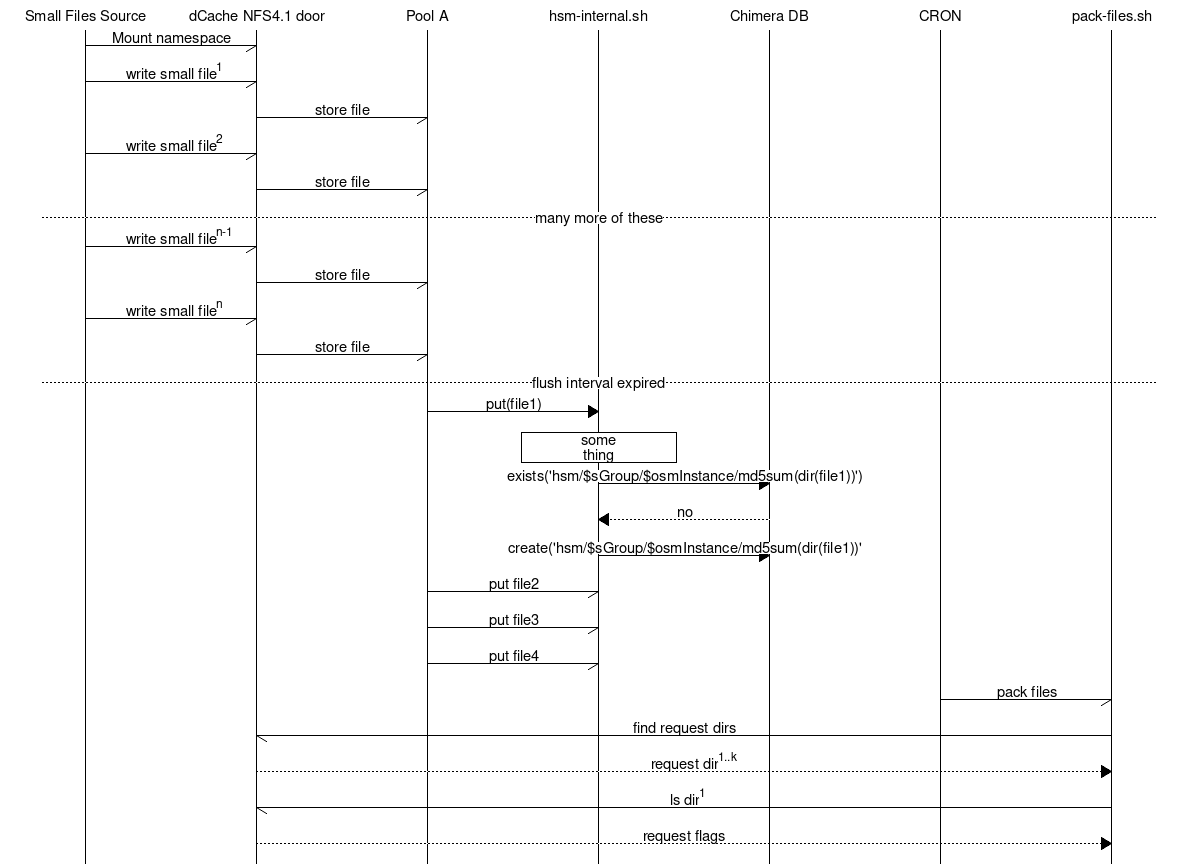 msc {
    hscale = 2;
    
    source  [ label="Small Files Source"],
    nfs     [ label="dCache NFS4.1 door"],
    poola   [ label="Pool A"],
    hsm     [ label="hsm-internal.sh"],
    chimera [ label="Chimera DB"],
    cron    [ label="CRON"],
    pack    [ label="pack-files.sh"];

    source->nfs  [ label = "Mount namespace" ];

    source->nfs  [ label = "write small file", ID="1" ];
    nfs->poola   [ label = "store file" ];
    source->nfs  [ label = "write small file", ID="2" ];
    nfs->poola   [ label = "store file" ];

    ---          [ label = "many more of these"];

    source->nfs  [ label = "write small file", ID="n-1" ];
    nfs->poola   [ label = "store file" ];
    source->nfs  [ label = "write small file", ID="n" ];
    nfs->poola   [ label = "store file" ];

    ---          [ label = "flush interval expired"];

    poola=>hsm   [ label = "put(file1)"];
    hsm box hsm  [ label = "some\nthing"];
    hsm=>chimera [ label = "exists('hsm/$sGroup/$osmInstance/md5sum(dir(file1))')"];
    hsm<<chimera [ label = "no"];
    hsm=>chimera [ label = "create('hsm/$sGroup/$osmInstance/md5sum(dir(file1))'"];

    poola->hsm   [ label = "put file2"];
    poola->hsm   [ label = "put file3"];
    poola->hsm   [ label = "put file4"];

    cron->pack   [ label = "pack files"];
    pack->nfs    [ label = "find request dirs"];
    pack<<nfs    [ label = "request dir", ID="1..k"];
    pack->nfs    [ label = "ls dir", ID="1"];
    pack<<nfs    [ label = "request flags"];
}
